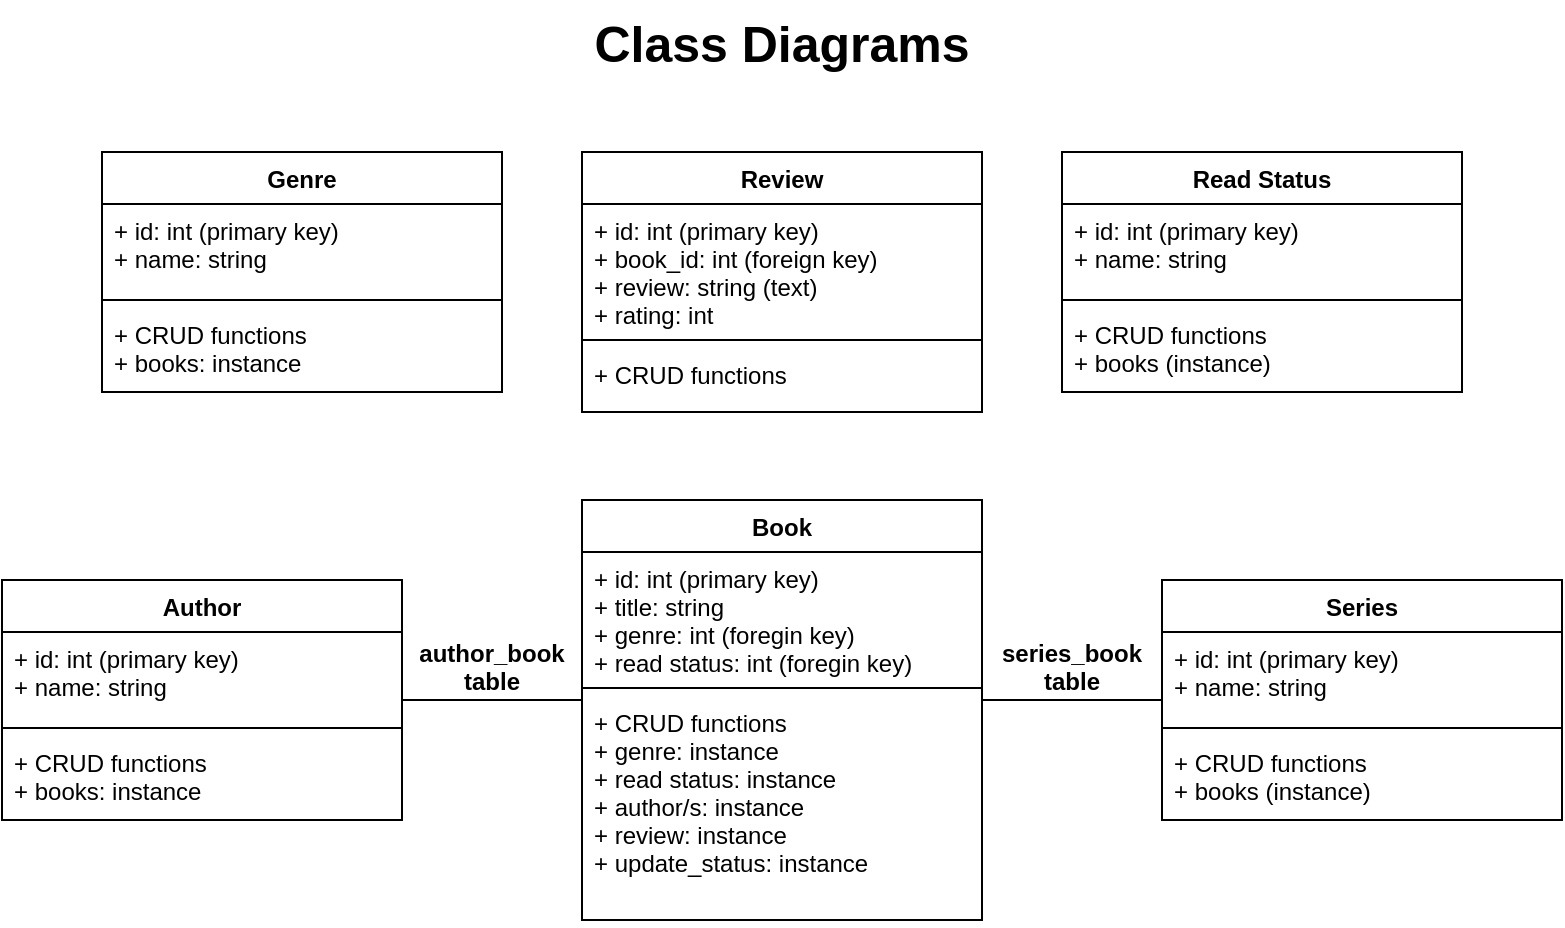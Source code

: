 <mxfile version="13.1.1" type="github" pages="2">
  <diagram id="C1gPSxNjRX8TwCL8wa5-" name="Page-1">
    <mxGraphModel dx="946" dy="623" grid="1" gridSize="10" guides="1" tooltips="1" connect="1" arrows="1" fold="1" page="1" pageScale="1" pageWidth="850" pageHeight="1100" math="0" shadow="0">
      <root>
        <mxCell id="0" />
        <mxCell id="1" parent="0" />
        <mxCell id="-E4F1-Qg-gtL-6UCbbfH-26" value="Author" style="swimlane;fontStyle=1;align=center;verticalAlign=top;childLayout=stackLayout;horizontal=1;startSize=26;horizontalStack=0;resizeParent=1;resizeParentMax=0;resizeLast=0;collapsible=1;marginBottom=0;" vertex="1" parent="1">
          <mxGeometry x="30" y="360" width="200" height="120" as="geometry" />
        </mxCell>
        <mxCell id="-E4F1-Qg-gtL-6UCbbfH-27" value="+ id: int (primary key)&#xa;+ name: string" style="text;strokeColor=none;fillColor=none;align=left;verticalAlign=top;spacingLeft=4;spacingRight=4;overflow=hidden;rotatable=0;points=[[0,0.5],[1,0.5]];portConstraint=eastwest;" vertex="1" parent="-E4F1-Qg-gtL-6UCbbfH-26">
          <mxGeometry y="26" width="200" height="44" as="geometry" />
        </mxCell>
        <mxCell id="-E4F1-Qg-gtL-6UCbbfH-28" value="" style="line;strokeWidth=1;fillColor=none;align=left;verticalAlign=middle;spacingTop=-1;spacingLeft=3;spacingRight=3;rotatable=0;labelPosition=right;points=[];portConstraint=eastwest;" vertex="1" parent="-E4F1-Qg-gtL-6UCbbfH-26">
          <mxGeometry y="70" width="200" height="8" as="geometry" />
        </mxCell>
        <mxCell id="-E4F1-Qg-gtL-6UCbbfH-29" value="+ CRUD functions&#xa;+ books: instance" style="text;strokeColor=none;fillColor=none;align=left;verticalAlign=top;spacingLeft=4;spacingRight=4;overflow=hidden;rotatable=0;points=[[0,0.5],[1,0.5]];portConstraint=eastwest;" vertex="1" parent="-E4F1-Qg-gtL-6UCbbfH-26">
          <mxGeometry y="78" width="200" height="42" as="geometry" />
        </mxCell>
        <mxCell id="-E4F1-Qg-gtL-6UCbbfH-36" value="" style="line;strokeWidth=1;fillColor=none;align=left;verticalAlign=middle;spacingTop=-1;spacingLeft=3;spacingRight=3;rotatable=0;labelPosition=right;points=[];portConstraint=eastwest;" vertex="1" parent="1">
          <mxGeometry x="230" y="416" width="90" height="8" as="geometry" />
        </mxCell>
        <mxCell id="-E4F1-Qg-gtL-6UCbbfH-10" value="Book" style="swimlane;fontStyle=1;align=center;verticalAlign=top;childLayout=stackLayout;horizontal=1;startSize=26;horizontalStack=0;resizeParent=1;resizeParentMax=0;resizeLast=0;collapsible=1;marginBottom=0;" vertex="1" parent="1">
          <mxGeometry x="320" y="320" width="200" height="210" as="geometry" />
        </mxCell>
        <mxCell id="-E4F1-Qg-gtL-6UCbbfH-11" value="+ id: int (primary key)&#xa;+ title: string&#xa;+ genre: int (foregin key)&#xa;+ read status: int (foregin key)" style="text;strokeColor=none;fillColor=none;align=left;verticalAlign=top;spacingLeft=4;spacingRight=4;overflow=hidden;rotatable=0;points=[[0,0.5],[1,0.5]];portConstraint=eastwest;" vertex="1" parent="-E4F1-Qg-gtL-6UCbbfH-10">
          <mxGeometry y="26" width="200" height="64" as="geometry" />
        </mxCell>
        <mxCell id="-E4F1-Qg-gtL-6UCbbfH-12" value="" style="line;strokeWidth=1;fillColor=none;align=left;verticalAlign=middle;spacingTop=-1;spacingLeft=3;spacingRight=3;rotatable=0;labelPosition=right;points=[];portConstraint=eastwest;" vertex="1" parent="-E4F1-Qg-gtL-6UCbbfH-10">
          <mxGeometry y="90" width="200" height="8" as="geometry" />
        </mxCell>
        <mxCell id="-E4F1-Qg-gtL-6UCbbfH-13" value="+ CRUD functions&#xa;+ genre: instance&#xa;+ read status: instance&#xa;+ author/s: instance&#xa;+ review: instance&#xa;+ update_status: instance" style="text;strokeColor=none;fillColor=none;align=left;verticalAlign=top;spacingLeft=4;spacingRight=4;overflow=hidden;rotatable=0;points=[[0,0.5],[1,0.5]];portConstraint=eastwest;" vertex="1" parent="-E4F1-Qg-gtL-6UCbbfH-10">
          <mxGeometry y="98" width="200" height="112" as="geometry" />
        </mxCell>
        <mxCell id="-E4F1-Qg-gtL-6UCbbfH-42" value="" style="line;strokeWidth=1;fillColor=none;align=left;verticalAlign=middle;spacingTop=-1;spacingLeft=3;spacingRight=3;rotatable=0;labelPosition=right;points=[];portConstraint=eastwest;" vertex="1" parent="1">
          <mxGeometry x="520" y="416" width="90" height="8" as="geometry" />
        </mxCell>
        <mxCell id="-E4F1-Qg-gtL-6UCbbfH-30" value="Series" style="swimlane;fontStyle=1;align=center;verticalAlign=top;childLayout=stackLayout;horizontal=1;startSize=26;horizontalStack=0;resizeParent=1;resizeParentMax=0;resizeLast=0;collapsible=1;marginBottom=0;" vertex="1" parent="1">
          <mxGeometry x="610" y="360" width="200" height="120" as="geometry" />
        </mxCell>
        <mxCell id="-E4F1-Qg-gtL-6UCbbfH-31" value="+ id: int (primary key)&#xa;+ name: string" style="text;strokeColor=none;fillColor=none;align=left;verticalAlign=top;spacingLeft=4;spacingRight=4;overflow=hidden;rotatable=0;points=[[0,0.5],[1,0.5]];portConstraint=eastwest;" vertex="1" parent="-E4F1-Qg-gtL-6UCbbfH-30">
          <mxGeometry y="26" width="200" height="44" as="geometry" />
        </mxCell>
        <mxCell id="-E4F1-Qg-gtL-6UCbbfH-32" value="" style="line;strokeWidth=1;fillColor=none;align=left;verticalAlign=middle;spacingTop=-1;spacingLeft=3;spacingRight=3;rotatable=0;labelPosition=right;points=[];portConstraint=eastwest;" vertex="1" parent="-E4F1-Qg-gtL-6UCbbfH-30">
          <mxGeometry y="70" width="200" height="8" as="geometry" />
        </mxCell>
        <mxCell id="-E4F1-Qg-gtL-6UCbbfH-33" value="+ CRUD functions&#xa;+ books (instance)" style="text;strokeColor=none;fillColor=none;align=left;verticalAlign=top;spacingLeft=4;spacingRight=4;overflow=hidden;rotatable=0;points=[[0,0.5],[1,0.5]];portConstraint=eastwest;" vertex="1" parent="-E4F1-Qg-gtL-6UCbbfH-30">
          <mxGeometry y="78" width="200" height="42" as="geometry" />
        </mxCell>
        <mxCell id="-E4F1-Qg-gtL-6UCbbfH-43" value="author_book&#xa;table" style="text;align=center;fontStyle=1;verticalAlign=middle;spacingLeft=3;spacingRight=3;strokeColor=none;rotatable=0;points=[[0,0.5],[1,0.5]];portConstraint=eastwest;" vertex="1" parent="1">
          <mxGeometry x="235" y="390" width="80" height="26" as="geometry" />
        </mxCell>
        <mxCell id="-E4F1-Qg-gtL-6UCbbfH-44" value="series_book&#xa;table" style="text;align=center;fontStyle=1;verticalAlign=middle;spacingLeft=3;spacingRight=3;strokeColor=none;rotatable=0;points=[[0,0.5],[1,0.5]];portConstraint=eastwest;" vertex="1" parent="1">
          <mxGeometry x="525" y="390" width="80" height="26" as="geometry" />
        </mxCell>
        <mxCell id="-E4F1-Qg-gtL-6UCbbfH-18" value="Read Status" style="swimlane;fontStyle=1;align=center;verticalAlign=top;childLayout=stackLayout;horizontal=1;startSize=26;horizontalStack=0;resizeParent=1;resizeParentMax=0;resizeLast=0;collapsible=1;marginBottom=0;" vertex="1" parent="1">
          <mxGeometry x="560" y="146" width="200" height="120" as="geometry" />
        </mxCell>
        <mxCell id="-E4F1-Qg-gtL-6UCbbfH-19" value="+ id: int (primary key)&#xa;+ name: string" style="text;strokeColor=none;fillColor=none;align=left;verticalAlign=top;spacingLeft=4;spacingRight=4;overflow=hidden;rotatable=0;points=[[0,0.5],[1,0.5]];portConstraint=eastwest;" vertex="1" parent="-E4F1-Qg-gtL-6UCbbfH-18">
          <mxGeometry y="26" width="200" height="44" as="geometry" />
        </mxCell>
        <mxCell id="-E4F1-Qg-gtL-6UCbbfH-20" value="" style="line;strokeWidth=1;fillColor=none;align=left;verticalAlign=middle;spacingTop=-1;spacingLeft=3;spacingRight=3;rotatable=0;labelPosition=right;points=[];portConstraint=eastwest;" vertex="1" parent="-E4F1-Qg-gtL-6UCbbfH-18">
          <mxGeometry y="70" width="200" height="8" as="geometry" />
        </mxCell>
        <mxCell id="-E4F1-Qg-gtL-6UCbbfH-21" value="+ CRUD functions&#xa;+ books (instance)" style="text;strokeColor=none;fillColor=none;align=left;verticalAlign=top;spacingLeft=4;spacingRight=4;overflow=hidden;rotatable=0;points=[[0,0.5],[1,0.5]];portConstraint=eastwest;" vertex="1" parent="-E4F1-Qg-gtL-6UCbbfH-18">
          <mxGeometry y="78" width="200" height="42" as="geometry" />
        </mxCell>
        <mxCell id="-E4F1-Qg-gtL-6UCbbfH-22" value="Review" style="swimlane;fontStyle=1;align=center;verticalAlign=top;childLayout=stackLayout;horizontal=1;startSize=26;horizontalStack=0;resizeParent=1;resizeParentMax=0;resizeLast=0;collapsible=1;marginBottom=0;" vertex="1" parent="1">
          <mxGeometry x="320" y="146" width="200" height="130" as="geometry" />
        </mxCell>
        <mxCell id="-E4F1-Qg-gtL-6UCbbfH-23" value="+ id: int (primary key)&#xa;+ book_id: int (foreign key)&#xa;+ review: string (text)&#xa;+ rating: int" style="text;strokeColor=none;fillColor=none;align=left;verticalAlign=top;spacingLeft=4;spacingRight=4;overflow=hidden;rotatable=0;points=[[0,0.5],[1,0.5]];portConstraint=eastwest;" vertex="1" parent="-E4F1-Qg-gtL-6UCbbfH-22">
          <mxGeometry y="26" width="200" height="64" as="geometry" />
        </mxCell>
        <mxCell id="-E4F1-Qg-gtL-6UCbbfH-24" value="" style="line;strokeWidth=1;fillColor=none;align=left;verticalAlign=middle;spacingTop=-1;spacingLeft=3;spacingRight=3;rotatable=0;labelPosition=right;points=[];portConstraint=eastwest;" vertex="1" parent="-E4F1-Qg-gtL-6UCbbfH-22">
          <mxGeometry y="90" width="200" height="8" as="geometry" />
        </mxCell>
        <mxCell id="-E4F1-Qg-gtL-6UCbbfH-25" value="+ CRUD functions" style="text;strokeColor=none;fillColor=none;align=left;verticalAlign=top;spacingLeft=4;spacingRight=4;overflow=hidden;rotatable=0;points=[[0,0.5],[1,0.5]];portConstraint=eastwest;" vertex="1" parent="-E4F1-Qg-gtL-6UCbbfH-22">
          <mxGeometry y="98" width="200" height="32" as="geometry" />
        </mxCell>
        <mxCell id="-E4F1-Qg-gtL-6UCbbfH-14" value="Genre" style="swimlane;fontStyle=1;align=center;verticalAlign=top;childLayout=stackLayout;horizontal=1;startSize=26;horizontalStack=0;resizeParent=1;resizeParentMax=0;resizeLast=0;collapsible=1;marginBottom=0;" vertex="1" parent="1">
          <mxGeometry x="80" y="146" width="200" height="120" as="geometry" />
        </mxCell>
        <mxCell id="-E4F1-Qg-gtL-6UCbbfH-15" value="+ id: int (primary key)&#xa;+ name: string" style="text;strokeColor=none;fillColor=none;align=left;verticalAlign=top;spacingLeft=4;spacingRight=4;overflow=hidden;rotatable=0;points=[[0,0.5],[1,0.5]];portConstraint=eastwest;" vertex="1" parent="-E4F1-Qg-gtL-6UCbbfH-14">
          <mxGeometry y="26" width="200" height="44" as="geometry" />
        </mxCell>
        <mxCell id="-E4F1-Qg-gtL-6UCbbfH-16" value="" style="line;strokeWidth=1;fillColor=none;align=left;verticalAlign=middle;spacingTop=-1;spacingLeft=3;spacingRight=3;rotatable=0;labelPosition=right;points=[];portConstraint=eastwest;" vertex="1" parent="-E4F1-Qg-gtL-6UCbbfH-14">
          <mxGeometry y="70" width="200" height="8" as="geometry" />
        </mxCell>
        <mxCell id="-E4F1-Qg-gtL-6UCbbfH-17" value="+ CRUD functions&#xa;+ books: instance" style="text;strokeColor=none;fillColor=none;align=left;verticalAlign=top;spacingLeft=4;spacingRight=4;overflow=hidden;rotatable=0;points=[[0,0.5],[1,0.5]];portConstraint=eastwest;" vertex="1" parent="-E4F1-Qg-gtL-6UCbbfH-14">
          <mxGeometry y="78" width="200" height="42" as="geometry" />
        </mxCell>
        <mxCell id="-E4F1-Qg-gtL-6UCbbfH-46" value="Class Diagrams" style="text;align=center;fontStyle=1;verticalAlign=top;spacingLeft=3;spacingRight=3;strokeColor=none;rotatable=0;points=[[0,0.5],[1,0.5]];portConstraint=eastwest;fillColor=none;fontSize=25;" vertex="1" parent="1">
          <mxGeometry x="380" y="70" width="80" height="26" as="geometry" />
        </mxCell>
      </root>
    </mxGraphModel>
  </diagram>
  <diagram id="Rm5c_qq7Kwh50CmvK04I" name="Page-2">
    <mxGraphModel dx="1113" dy="733" grid="1" gridSize="10" guides="1" tooltips="1" connect="1" arrows="1" fold="1" page="1" pageScale="1" pageWidth="850" pageHeight="1100" math="0" shadow="0">
      <root>
        <mxCell id="5vQVw6e9fJvFZ6SZHTXO-0" />
        <mxCell id="5vQVw6e9fJvFZ6SZHTXO-1" parent="5vQVw6e9fJvFZ6SZHTXO-0" />
        <mxCell id="SH11-9u39fR8o74BDJ0j-0" value="Use Case Diagram" style="text;align=center;fontStyle=1;verticalAlign=top;spacingLeft=3;spacingRight=3;strokeColor=none;rotatable=0;points=[[0,0.5],[1,0.5]];portConstraint=eastwest;fillColor=none;fontSize=25;" vertex="1" parent="5vQVw6e9fJvFZ6SZHTXO-1">
          <mxGeometry x="385" y="70" width="80" height="26" as="geometry" />
        </mxCell>
        <mxCell id="umE3kB2d1-_Bfy2kwvn5-0" value="Book Collection&lt;br&gt;Owner" style="shape=umlActor;verticalLabelPosition=bottom;labelBackgroundColor=#ffffff;verticalAlign=top;html=1;fillColor=none;fontSize=25;" vertex="1" parent="5vQVw6e9fJvFZ6SZHTXO-1">
          <mxGeometry x="100" y="270" width="30" height="60" as="geometry" />
        </mxCell>
        <mxCell id="umE3kB2d1-_Bfy2kwvn5-3" value="" style="shape=cube;whiteSpace=wrap;html=1;boundedLbl=1;backgroundOutline=1;darkOpacity=0.05;darkOpacity2=0.1;fillColor=none;fontSize=25;" vertex="1" parent="5vQVw6e9fJvFZ6SZHTXO-1">
          <mxGeometry x="670" y="270" width="120" height="80" as="geometry" />
        </mxCell>
        <mxCell id="umE3kB2d1-_Bfy2kwvn5-4" value="Library" style="text;html=1;strokeColor=none;fillColor=none;align=center;verticalAlign=middle;whiteSpace=wrap;rounded=0;fontSize=25;" vertex="1" parent="5vQVw6e9fJvFZ6SZHTXO-1">
          <mxGeometry x="710" y="370" width="40" height="20" as="geometry" />
        </mxCell>
        <mxCell id="umE3kB2d1-_Bfy2kwvn5-12" value="Add/delete books to and from the database" style="text;html=1;strokeColor=none;fillColor=none;align=center;verticalAlign=middle;whiteSpace=wrap;rounded=0;fontSize=16;" vertex="1" parent="5vQVw6e9fJvFZ6SZHTXO-1">
          <mxGeometry x="260" y="130" width="330" height="20" as="geometry" />
        </mxCell>
        <mxCell id="umE3kB2d1-_Bfy2kwvn5-13" value="" style="endArrow=classic;html=1;fontSize=25;" edge="1" parent="5vQVw6e9fJvFZ6SZHTXO-1" source="umE3kB2d1-_Bfy2kwvn5-0">
          <mxGeometry width="50" height="50" relative="1" as="geometry">
            <mxPoint x="430" y="430" as="sourcePoint" />
            <mxPoint x="660" y="303" as="targetPoint" />
          </mxGeometry>
        </mxCell>
        <mxCell id="umE3kB2d1-_Bfy2kwvn5-14" value="Update the read status of books in the database" style="text;html=1;strokeColor=none;fillColor=none;align=center;verticalAlign=middle;whiteSpace=wrap;rounded=0;fontSize=16;" vertex="1" parent="5vQVw6e9fJvFZ6SZHTXO-1">
          <mxGeometry x="190" y="150" width="470" height="20" as="geometry" />
        </mxCell>
        <mxCell id="umE3kB2d1-_Bfy2kwvn5-15" value="Add a review for a book in the database" style="text;html=1;strokeColor=none;fillColor=none;align=center;verticalAlign=middle;whiteSpace=wrap;rounded=0;fontSize=16;" vertex="1" parent="5vQVw6e9fJvFZ6SZHTXO-1">
          <mxGeometry x="190" y="170" width="470" height="20" as="geometry" />
        </mxCell>
        <mxCell id="umE3kB2d1-_Bfy2kwvn5-16" value="Add/delete authors to and from the database" style="text;html=1;strokeColor=none;fillColor=none;align=center;verticalAlign=middle;whiteSpace=wrap;rounded=0;fontSize=16;" vertex="1" parent="5vQVw6e9fJvFZ6SZHTXO-1">
          <mxGeometry x="190" y="190" width="470" height="20" as="geometry" />
        </mxCell>
        <mxCell id="umE3kB2d1-_Bfy2kwvn5-17" value="Obtain a random book that&#39;s been reviewed" style="text;html=1;strokeColor=none;fillColor=none;align=center;verticalAlign=middle;whiteSpace=wrap;rounded=0;fontSize=16;" vertex="1" parent="5vQVw6e9fJvFZ6SZHTXO-1">
          <mxGeometry x="190" y="210" width="470" height="20" as="geometry" />
        </mxCell>
        <mxCell id="umE3kB2d1-_Bfy2kwvn5-18" value="Obtain a random book that&#39;s unread" style="text;html=1;strokeColor=none;fillColor=none;align=center;verticalAlign=middle;whiteSpace=wrap;rounded=0;fontSize=16;" vertex="1" parent="5vQVw6e9fJvFZ6SZHTXO-1">
          <mxGeometry x="190" y="230" width="470" height="20" as="geometry" />
        </mxCell>
        <mxCell id="umE3kB2d1-_Bfy2kwvn5-19" value="Obtain lists of books by author, genre, series, read status etc.&amp;nbsp;" style="text;html=1;strokeColor=none;fillColor=none;align=center;verticalAlign=middle;whiteSpace=wrap;rounded=0;fontSize=16;" vertex="1" parent="5vQVw6e9fJvFZ6SZHTXO-1">
          <mxGeometry x="190" y="250" width="470" height="20" as="geometry" />
        </mxCell>
      </root>
    </mxGraphModel>
  </diagram>
</mxfile>
